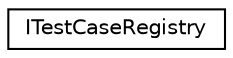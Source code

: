 digraph "Graphical Class Hierarchy"
{
  edge [fontname="Helvetica",fontsize="10",labelfontname="Helvetica",labelfontsize="10"];
  node [fontname="Helvetica",fontsize="10",shape=record];
  rankdir="LR";
  Node1 [label="ITestCaseRegistry",height=0.2,width=0.4,color="black", fillcolor="white", style="filled",URL="$structCatch_1_1ITestCaseRegistry.html"];
}
